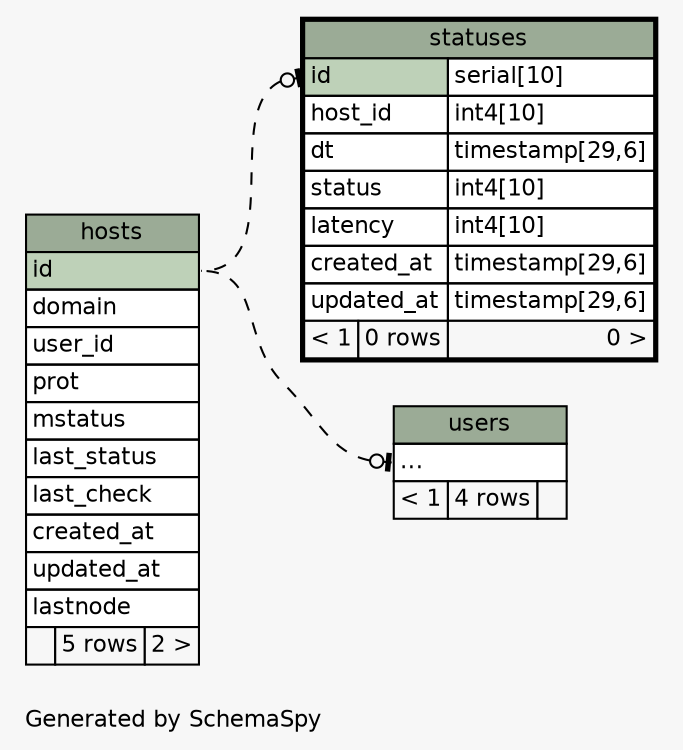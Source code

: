 // dot 2.36.0 on Linux 3.19.0-80-generic
// SchemaSpy rev 590
digraph "impliedTwoDegreesRelationshipsDiagram" {
  graph [
    rankdir="RL"
    bgcolor="#f7f7f7"
    label="\nGenerated by SchemaSpy"
    labeljust="l"
    nodesep="0.18"
    ranksep="0.46"
    fontname="Helvetica"
    fontsize="11"
  ];
  node [
    fontname="Helvetica"
    fontsize="11"
    shape="plaintext"
  ];
  edge [
    arrowsize="0.8"
  ];
  "statuses":"id":w -> "hosts":"id":e [arrowhead=none dir=back arrowtail=teeodot style=dashed];
  "users":"elipses":w -> "hosts":"id":e [arrowhead=none dir=back arrowtail=teeodot style=dashed];
  "hosts" [
    label=<
    <TABLE BORDER="0" CELLBORDER="1" CELLSPACING="0" BGCOLOR="#ffffff">
      <TR><TD COLSPAN="3" BGCOLOR="#9bab96" ALIGN="CENTER">hosts</TD></TR>
      <TR><TD PORT="id" COLSPAN="3" BGCOLOR="#bed1b8" ALIGN="LEFT">id</TD></TR>
      <TR><TD PORT="domain" COLSPAN="3" ALIGN="LEFT">domain</TD></TR>
      <TR><TD PORT="user_id" COLSPAN="3" ALIGN="LEFT">user_id</TD></TR>
      <TR><TD PORT="prot" COLSPAN="3" ALIGN="LEFT">prot</TD></TR>
      <TR><TD PORT="mstatus" COLSPAN="3" ALIGN="LEFT">mstatus</TD></TR>
      <TR><TD PORT="last_status" COLSPAN="3" ALIGN="LEFT">last_status</TD></TR>
      <TR><TD PORT="last_check" COLSPAN="3" ALIGN="LEFT">last_check</TD></TR>
      <TR><TD PORT="created_at" COLSPAN="3" ALIGN="LEFT">created_at</TD></TR>
      <TR><TD PORT="updated_at" COLSPAN="3" ALIGN="LEFT">updated_at</TD></TR>
      <TR><TD PORT="lastnode" COLSPAN="3" ALIGN="LEFT">lastnode</TD></TR>
      <TR><TD ALIGN="LEFT" BGCOLOR="#f7f7f7">  </TD><TD ALIGN="RIGHT" BGCOLOR="#f7f7f7">5 rows</TD><TD ALIGN="RIGHT" BGCOLOR="#f7f7f7">2 &gt;</TD></TR>
    </TABLE>>
    URL="hosts.html"
    tooltip="hosts"
  ];
  "statuses" [
    label=<
    <TABLE BORDER="2" CELLBORDER="1" CELLSPACING="0" BGCOLOR="#ffffff">
      <TR><TD COLSPAN="3" BGCOLOR="#9bab96" ALIGN="CENTER">statuses</TD></TR>
      <TR><TD PORT="id" COLSPAN="2" BGCOLOR="#bed1b8" ALIGN="LEFT">id</TD><TD PORT="id.type" ALIGN="LEFT">serial[10]</TD></TR>
      <TR><TD PORT="host_id" COLSPAN="2" ALIGN="LEFT">host_id</TD><TD PORT="host_id.type" ALIGN="LEFT">int4[10]</TD></TR>
      <TR><TD PORT="dt" COLSPAN="2" ALIGN="LEFT">dt</TD><TD PORT="dt.type" ALIGN="LEFT">timestamp[29,6]</TD></TR>
      <TR><TD PORT="status" COLSPAN="2" ALIGN="LEFT">status</TD><TD PORT="status.type" ALIGN="LEFT">int4[10]</TD></TR>
      <TR><TD PORT="latency" COLSPAN="2" ALIGN="LEFT">latency</TD><TD PORT="latency.type" ALIGN="LEFT">int4[10]</TD></TR>
      <TR><TD PORT="created_at" COLSPAN="2" ALIGN="LEFT">created_at</TD><TD PORT="created_at.type" ALIGN="LEFT">timestamp[29,6]</TD></TR>
      <TR><TD PORT="updated_at" COLSPAN="2" ALIGN="LEFT">updated_at</TD><TD PORT="updated_at.type" ALIGN="LEFT">timestamp[29,6]</TD></TR>
      <TR><TD ALIGN="LEFT" BGCOLOR="#f7f7f7">&lt; 1</TD><TD ALIGN="RIGHT" BGCOLOR="#f7f7f7">0 rows</TD><TD ALIGN="RIGHT" BGCOLOR="#f7f7f7">0 &gt;</TD></TR>
    </TABLE>>
    URL="statuses.html"
    tooltip="statuses"
  ];
  "users" [
    label=<
    <TABLE BORDER="0" CELLBORDER="1" CELLSPACING="0" BGCOLOR="#ffffff">
      <TR><TD COLSPAN="3" BGCOLOR="#9bab96" ALIGN="CENTER">users</TD></TR>
      <TR><TD PORT="elipses" COLSPAN="3" ALIGN="LEFT">...</TD></TR>
      <TR><TD ALIGN="LEFT" BGCOLOR="#f7f7f7">&lt; 1</TD><TD ALIGN="RIGHT" BGCOLOR="#f7f7f7">4 rows</TD><TD ALIGN="RIGHT" BGCOLOR="#f7f7f7">  </TD></TR>
    </TABLE>>
    URL="users.html"
    tooltip="users"
  ];
}
